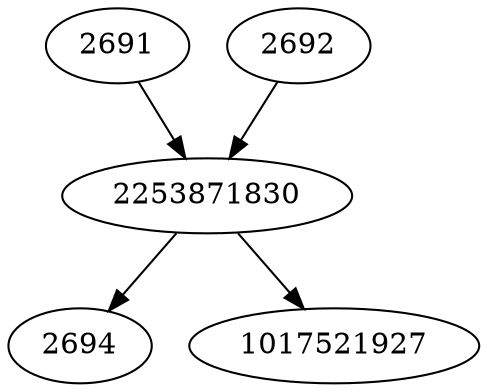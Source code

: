 strict digraph  {
2691;
2692;
2694;
1017521927;
2253871830;
2691 -> 2253871830;
2692 -> 2253871830;
2253871830 -> 2694;
2253871830 -> 1017521927;
}
